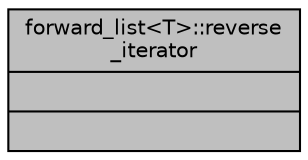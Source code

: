 digraph "forward_list&lt;T&gt;::reverse_iterator"
{
 // INTERACTIVE_SVG=YES
  bgcolor="transparent";
  edge [fontname="Helvetica",fontsize="10",labelfontname="Helvetica",labelfontsize="10"];
  node [fontname="Helvetica",fontsize="10",shape=record];
  Node1 [label="{forward_list\<T\>::reverse\l_iterator\n||}",height=0.2,width=0.4,color="black", fillcolor="grey75", style="filled", fontcolor="black"];
}
